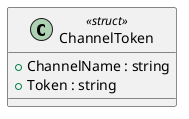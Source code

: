 @startuml
class ChannelToken <<struct>> {
    + ChannelName : string
    + Token : string
}
@enduml
